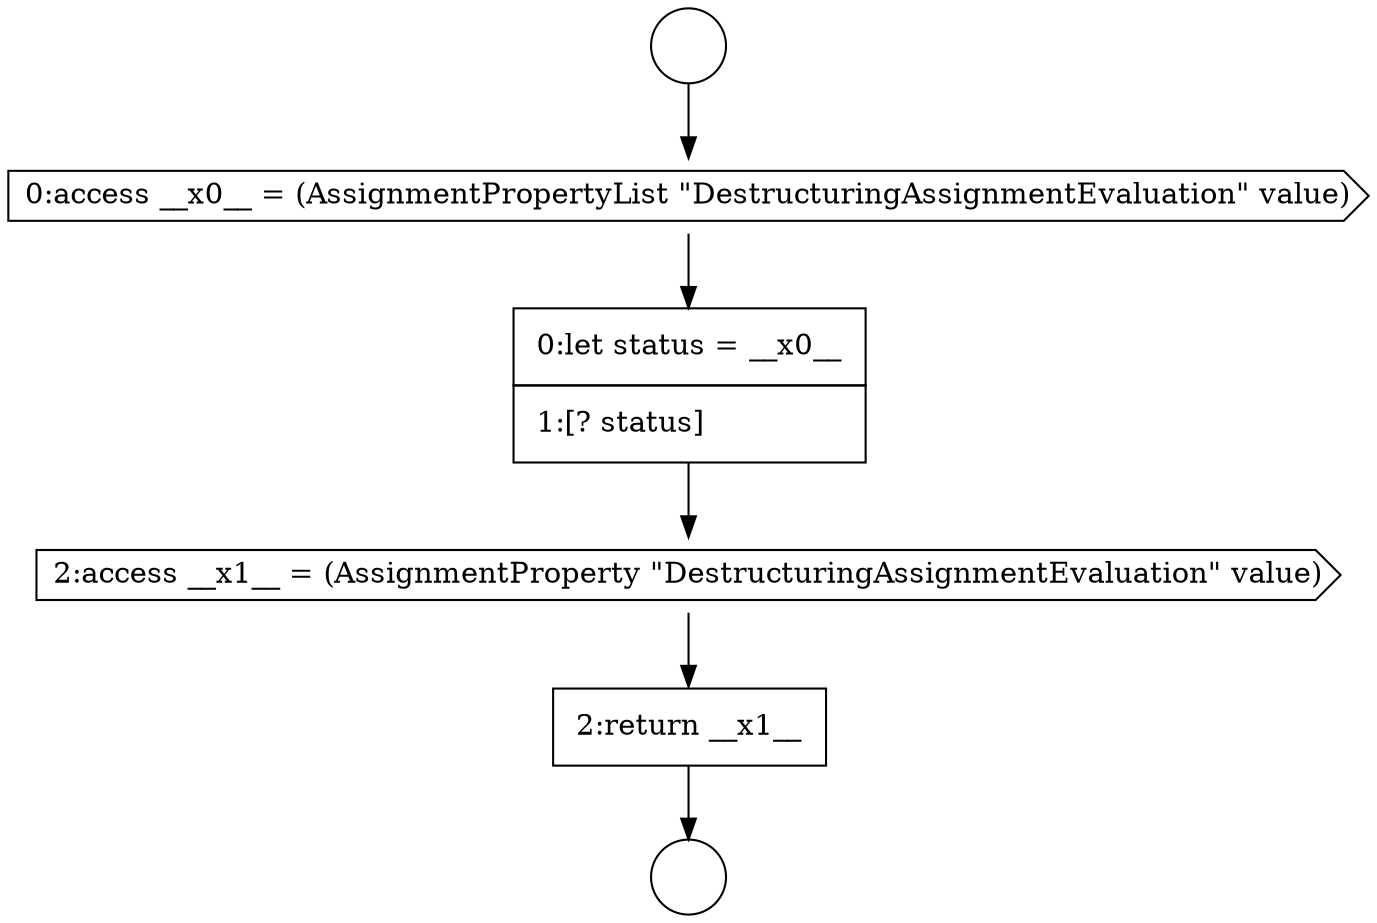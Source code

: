 digraph {
  node4928 [shape=none, margin=0, label=<<font color="black">
    <table border="0" cellborder="1" cellspacing="0" cellpadding="10">
      <tr><td align="left">0:let status = __x0__</td></tr>
      <tr><td align="left">1:[? status]</td></tr>
    </table>
  </font>> color="black" fillcolor="white" style=filled]
  node4925 [shape=circle label=" " color="black" fillcolor="white" style=filled]
  node4930 [shape=none, margin=0, label=<<font color="black">
    <table border="0" cellborder="1" cellspacing="0" cellpadding="10">
      <tr><td align="left">2:return __x1__</td></tr>
    </table>
  </font>> color="black" fillcolor="white" style=filled]
  node4926 [shape=circle label=" " color="black" fillcolor="white" style=filled]
  node4929 [shape=cds, label=<<font color="black">2:access __x1__ = (AssignmentProperty &quot;DestructuringAssignmentEvaluation&quot; value)</font>> color="black" fillcolor="white" style=filled]
  node4927 [shape=cds, label=<<font color="black">0:access __x0__ = (AssignmentPropertyList &quot;DestructuringAssignmentEvaluation&quot; value)</font>> color="black" fillcolor="white" style=filled]
  node4927 -> node4928 [ color="black"]
  node4929 -> node4930 [ color="black"]
  node4930 -> node4926 [ color="black"]
  node4928 -> node4929 [ color="black"]
  node4925 -> node4927 [ color="black"]
}
